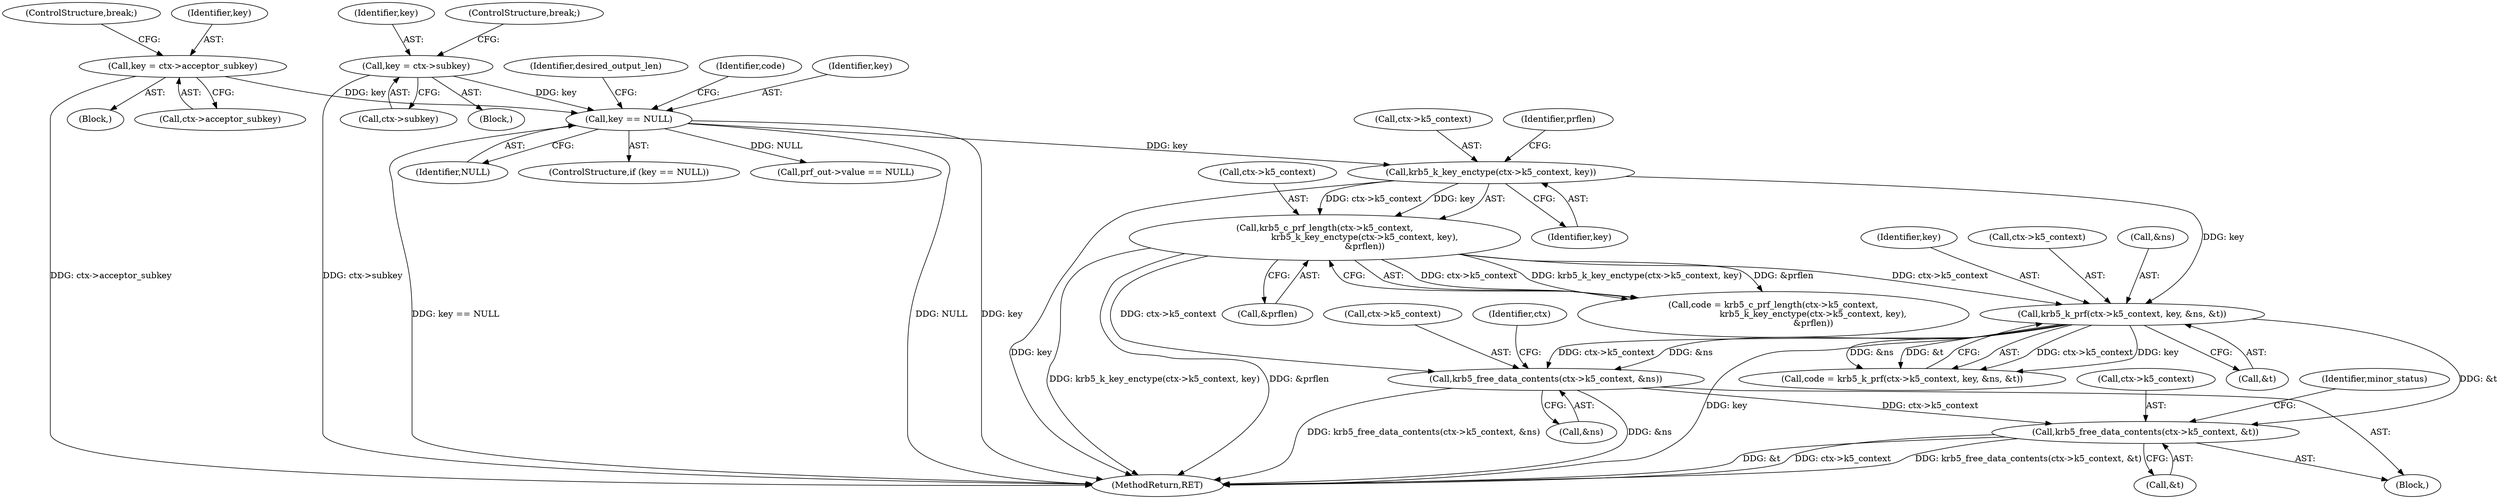 digraph "0_krb5_82dc33da50338ac84c7b4102dc6513d897d0506a_8@API" {
"1000393" [label="(Call,krb5_free_data_contents(ctx->k5_context, &t))"];
"1000387" [label="(Call,krb5_free_data_contents(ctx->k5_context, &ns))"];
"1000342" [label="(Call,krb5_k_prf(ctx->k5_context, key, &ns, &t))"];
"1000240" [label="(Call,krb5_c_prf_length(ctx->k5_context,\n                             krb5_k_key_enctype(ctx->k5_context, key),\n                             &prflen))"];
"1000244" [label="(Call,krb5_k_key_enctype(ctx->k5_context, key))"];
"1000200" [label="(Call,key == NULL)"];
"1000181" [label="(Call,key = ctx->acceptor_subkey)"];
"1000188" [label="(Call,key = ctx->subkey)"];
"1000346" [label="(Identifier,key)"];
"1000183" [label="(Call,ctx->acceptor_subkey)"];
"1000391" [label="(Call,&ns)"];
"1000223" [label="(Call,prf_out->value == NULL)"];
"1000189" [label="(Identifier,key)"];
"1000201" [label="(Identifier,key)"];
"1000343" [label="(Call,ctx->k5_context)"];
"1000210" [label="(Identifier,desired_output_len)"];
"1000174" [label="(Block,)"];
"1000340" [label="(Call,code = krb5_k_prf(ctx->k5_context, key, &ns, &t))"];
"1000190" [label="(Call,ctx->subkey)"];
"1000181" [label="(Call,key = ctx->acceptor_subkey)"];
"1000397" [label="(Call,&t)"];
"1000188" [label="(Call,key = ctx->subkey)"];
"1000244" [label="(Call,krb5_k_key_enctype(ctx->k5_context, key))"];
"1000412" [label="(MethodReturn,RET)"];
"1000240" [label="(Call,krb5_c_prf_length(ctx->k5_context,\n                             krb5_k_key_enctype(ctx->k5_context, key),\n                             &prflen))"];
"1000342" [label="(Call,krb5_k_prf(ctx->k5_context, key, &ns, &t))"];
"1000250" [label="(Identifier,prflen)"];
"1000394" [label="(Call,ctx->k5_context)"];
"1000200" [label="(Call,key == NULL)"];
"1000347" [label="(Call,&ns)"];
"1000202" [label="(Identifier,NULL)"];
"1000388" [label="(Call,ctx->k5_context)"];
"1000238" [label="(Call,code = krb5_c_prf_length(ctx->k5_context,\n                             krb5_k_key_enctype(ctx->k5_context, key),\n                             &prflen))"];
"1000186" [label="(ControlStructure,break;)"];
"1000180" [label="(Block,)"];
"1000248" [label="(Identifier,key)"];
"1000349" [label="(Call,&t)"];
"1000387" [label="(Call,krb5_free_data_contents(ctx->k5_context, &ns))"];
"1000241" [label="(Call,ctx->k5_context)"];
"1000245" [label="(Call,ctx->k5_context)"];
"1000205" [label="(Identifier,code)"];
"1000108" [label="(Block,)"];
"1000249" [label="(Call,&prflen)"];
"1000199" [label="(ControlStructure,if (key == NULL))"];
"1000193" [label="(ControlStructure,break;)"];
"1000182" [label="(Identifier,key)"];
"1000393" [label="(Call,krb5_free_data_contents(ctx->k5_context, &t))"];
"1000401" [label="(Identifier,minor_status)"];
"1000395" [label="(Identifier,ctx)"];
"1000393" -> "1000108"  [label="AST: "];
"1000393" -> "1000397"  [label="CFG: "];
"1000394" -> "1000393"  [label="AST: "];
"1000397" -> "1000393"  [label="AST: "];
"1000401" -> "1000393"  [label="CFG: "];
"1000393" -> "1000412"  [label="DDG: &t"];
"1000393" -> "1000412"  [label="DDG: ctx->k5_context"];
"1000393" -> "1000412"  [label="DDG: krb5_free_data_contents(ctx->k5_context, &t)"];
"1000387" -> "1000393"  [label="DDG: ctx->k5_context"];
"1000342" -> "1000393"  [label="DDG: &t"];
"1000387" -> "1000108"  [label="AST: "];
"1000387" -> "1000391"  [label="CFG: "];
"1000388" -> "1000387"  [label="AST: "];
"1000391" -> "1000387"  [label="AST: "];
"1000395" -> "1000387"  [label="CFG: "];
"1000387" -> "1000412"  [label="DDG: krb5_free_data_contents(ctx->k5_context, &ns)"];
"1000387" -> "1000412"  [label="DDG: &ns"];
"1000342" -> "1000387"  [label="DDG: ctx->k5_context"];
"1000342" -> "1000387"  [label="DDG: &ns"];
"1000240" -> "1000387"  [label="DDG: ctx->k5_context"];
"1000342" -> "1000340"  [label="AST: "];
"1000342" -> "1000349"  [label="CFG: "];
"1000343" -> "1000342"  [label="AST: "];
"1000346" -> "1000342"  [label="AST: "];
"1000347" -> "1000342"  [label="AST: "];
"1000349" -> "1000342"  [label="AST: "];
"1000340" -> "1000342"  [label="CFG: "];
"1000342" -> "1000412"  [label="DDG: key"];
"1000342" -> "1000340"  [label="DDG: ctx->k5_context"];
"1000342" -> "1000340"  [label="DDG: key"];
"1000342" -> "1000340"  [label="DDG: &ns"];
"1000342" -> "1000340"  [label="DDG: &t"];
"1000240" -> "1000342"  [label="DDG: ctx->k5_context"];
"1000244" -> "1000342"  [label="DDG: key"];
"1000240" -> "1000238"  [label="AST: "];
"1000240" -> "1000249"  [label="CFG: "];
"1000241" -> "1000240"  [label="AST: "];
"1000244" -> "1000240"  [label="AST: "];
"1000249" -> "1000240"  [label="AST: "];
"1000238" -> "1000240"  [label="CFG: "];
"1000240" -> "1000412"  [label="DDG: krb5_k_key_enctype(ctx->k5_context, key)"];
"1000240" -> "1000412"  [label="DDG: &prflen"];
"1000240" -> "1000238"  [label="DDG: ctx->k5_context"];
"1000240" -> "1000238"  [label="DDG: krb5_k_key_enctype(ctx->k5_context, key)"];
"1000240" -> "1000238"  [label="DDG: &prflen"];
"1000244" -> "1000240"  [label="DDG: ctx->k5_context"];
"1000244" -> "1000240"  [label="DDG: key"];
"1000244" -> "1000248"  [label="CFG: "];
"1000245" -> "1000244"  [label="AST: "];
"1000248" -> "1000244"  [label="AST: "];
"1000250" -> "1000244"  [label="CFG: "];
"1000244" -> "1000412"  [label="DDG: key"];
"1000200" -> "1000244"  [label="DDG: key"];
"1000200" -> "1000199"  [label="AST: "];
"1000200" -> "1000202"  [label="CFG: "];
"1000201" -> "1000200"  [label="AST: "];
"1000202" -> "1000200"  [label="AST: "];
"1000205" -> "1000200"  [label="CFG: "];
"1000210" -> "1000200"  [label="CFG: "];
"1000200" -> "1000412"  [label="DDG: key"];
"1000200" -> "1000412"  [label="DDG: key == NULL"];
"1000200" -> "1000412"  [label="DDG: NULL"];
"1000181" -> "1000200"  [label="DDG: key"];
"1000188" -> "1000200"  [label="DDG: key"];
"1000200" -> "1000223"  [label="DDG: NULL"];
"1000181" -> "1000180"  [label="AST: "];
"1000181" -> "1000183"  [label="CFG: "];
"1000182" -> "1000181"  [label="AST: "];
"1000183" -> "1000181"  [label="AST: "];
"1000186" -> "1000181"  [label="CFG: "];
"1000181" -> "1000412"  [label="DDG: ctx->acceptor_subkey"];
"1000188" -> "1000174"  [label="AST: "];
"1000188" -> "1000190"  [label="CFG: "];
"1000189" -> "1000188"  [label="AST: "];
"1000190" -> "1000188"  [label="AST: "];
"1000193" -> "1000188"  [label="CFG: "];
"1000188" -> "1000412"  [label="DDG: ctx->subkey"];
}
